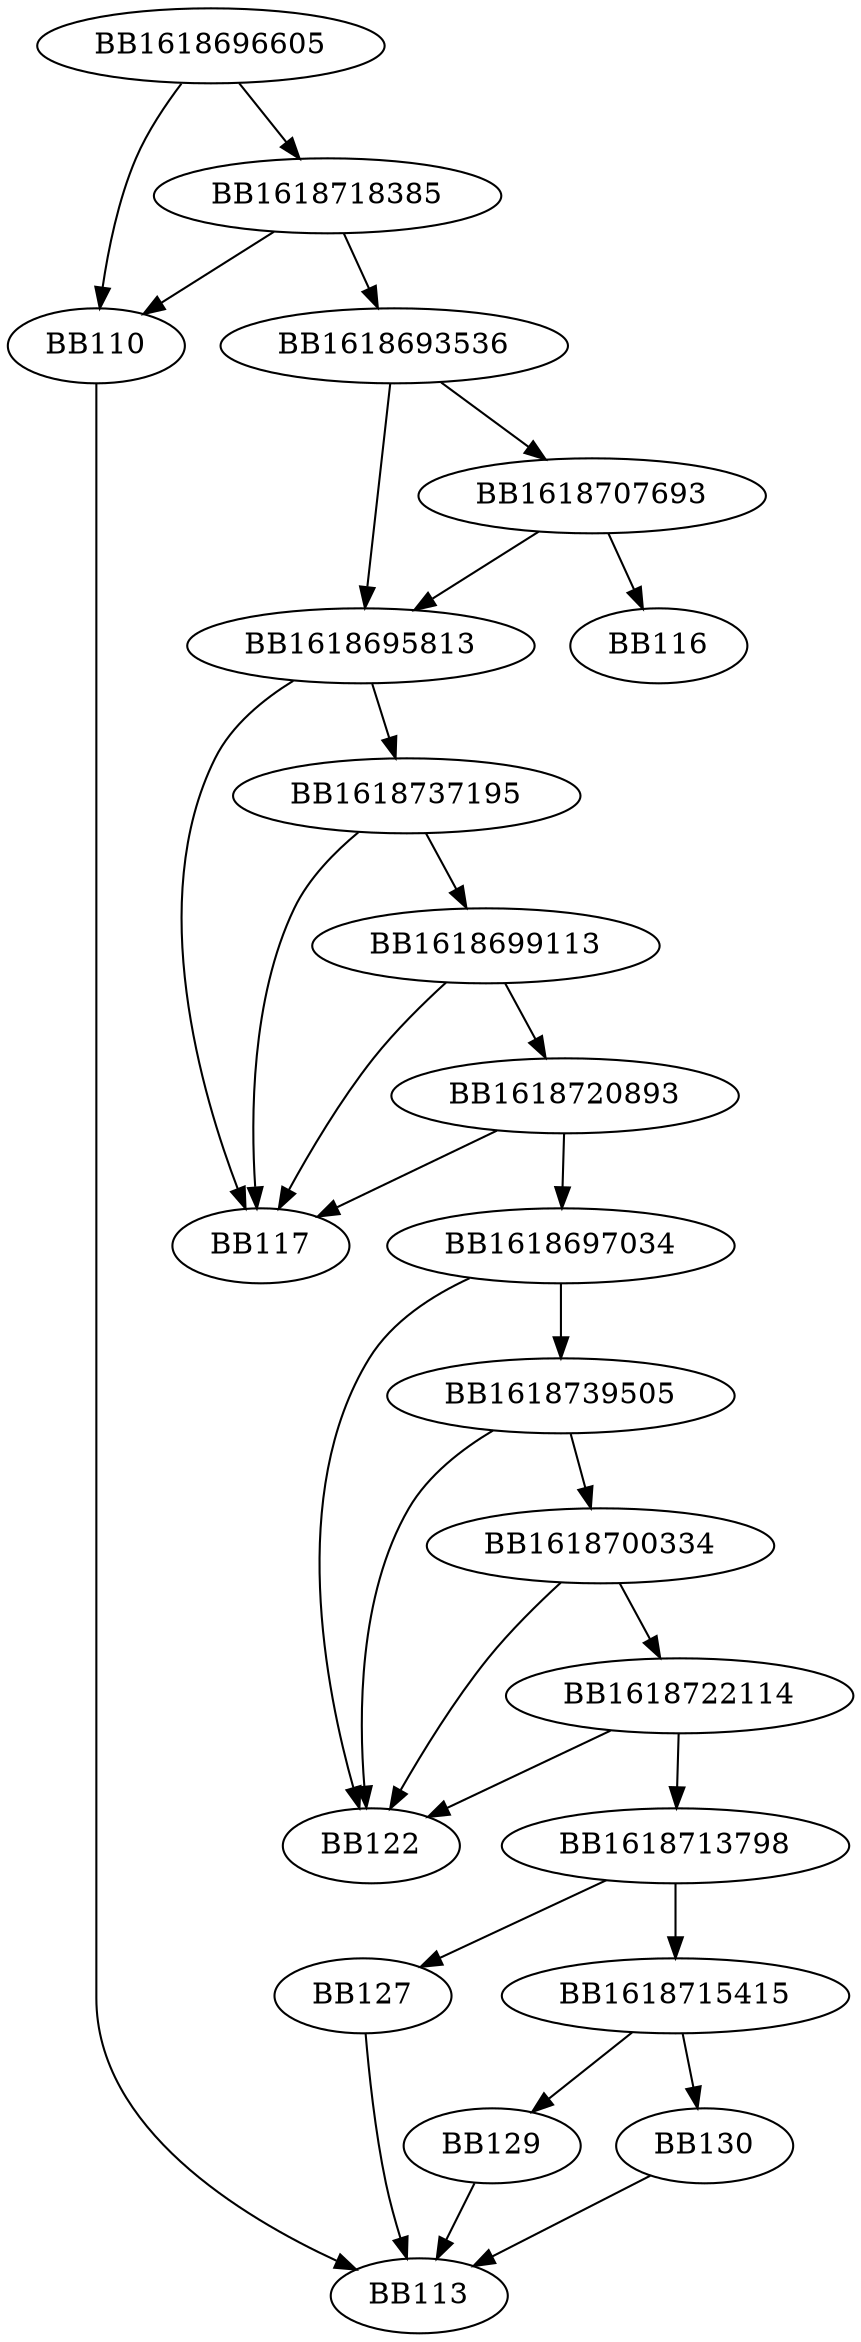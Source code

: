 digraph G{
	BB1618696605->BB110;
	BB1618696605->BB1618718385;
	BB1618718385->BB110;
	BB1618718385->BB1618693536;
	BB110->BB113;
	BB1618693536->BB1618695813;
	BB1618693536->BB1618707693;
	BB1618707693->BB1618695813;
	BB1618707693->BB116;
	BB1618695813->BB117;
	BB1618695813->BB1618737195;
	BB1618737195->BB117;
	BB1618737195->BB1618699113;
	BB1618699113->BB117;
	BB1618699113->BB1618720893;
	BB1618720893->BB117;
	BB1618720893->BB1618697034;
	BB1618697034->BB122;
	BB1618697034->BB1618739505;
	BB1618739505->BB122;
	BB1618739505->BB1618700334;
	BB1618700334->BB122;
	BB1618700334->BB1618722114;
	BB1618722114->BB122;
	BB1618722114->BB1618713798;
	BB1618713798->BB127;
	BB1618713798->BB1618715415;
	BB127->BB113;
	BB1618715415->BB129;
	BB1618715415->BB130;
	BB129->BB113;
	BB130->BB113;
}
